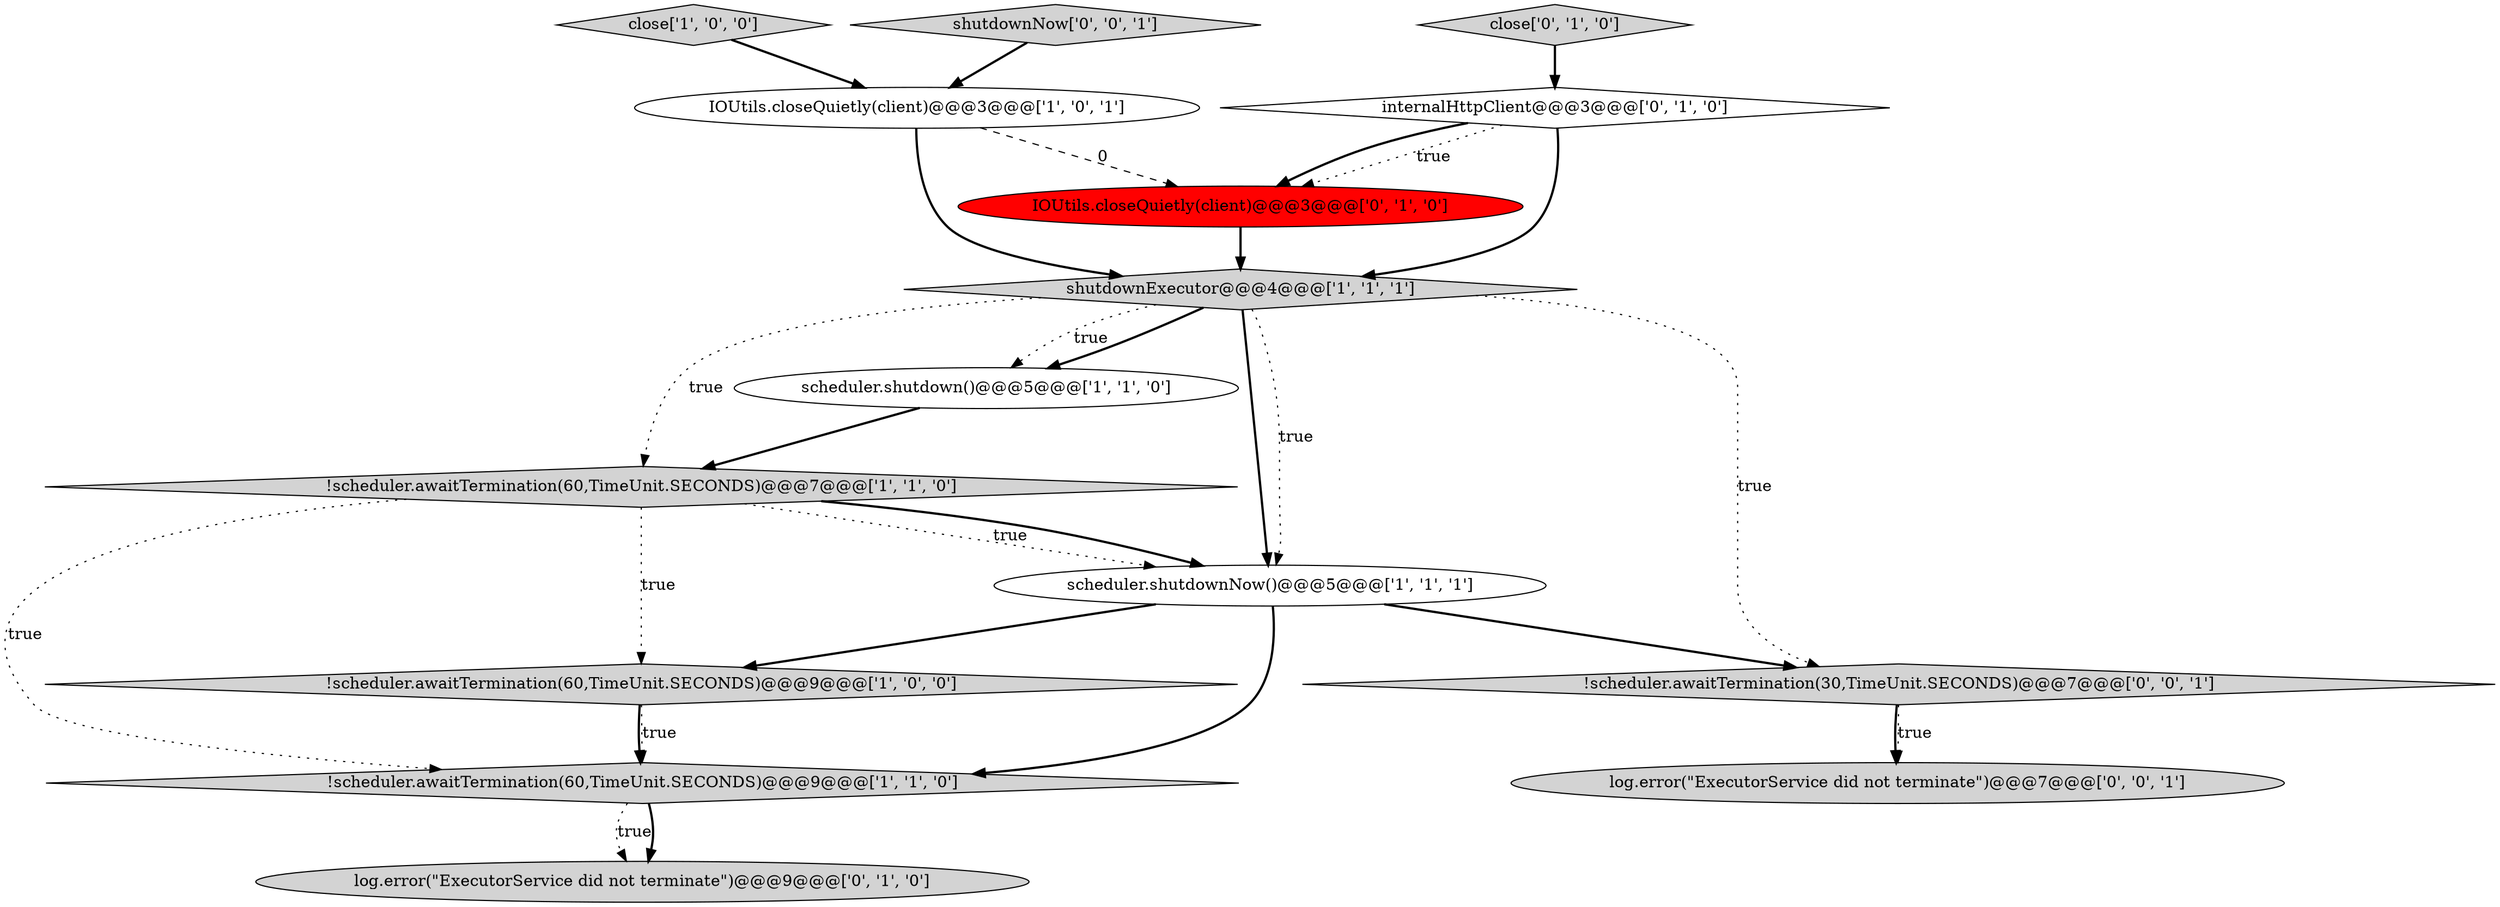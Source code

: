 digraph {
6 [style = filled, label = "!scheduler.awaitTermination(60,TimeUnit.SECONDS)@@@9@@@['1', '1', '0']", fillcolor = lightgray, shape = diamond image = "AAA0AAABBB1BBB"];
7 [style = filled, label = "IOUtils.closeQuietly(client)@@@3@@@['1', '0', '1']", fillcolor = white, shape = ellipse image = "AAA0AAABBB1BBB"];
5 [style = filled, label = "scheduler.shutdown()@@@5@@@['1', '1', '0']", fillcolor = white, shape = ellipse image = "AAA0AAABBB1BBB"];
4 [style = filled, label = "shutdownExecutor@@@4@@@['1', '1', '1']", fillcolor = lightgray, shape = diamond image = "AAA0AAABBB1BBB"];
14 [style = filled, label = "!scheduler.awaitTermination(30,TimeUnit.SECONDS)@@@7@@@['0', '0', '1']", fillcolor = lightgray, shape = diamond image = "AAA0AAABBB3BBB"];
3 [style = filled, label = "scheduler.shutdownNow()@@@5@@@['1', '1', '1']", fillcolor = white, shape = ellipse image = "AAA0AAABBB1BBB"];
10 [style = filled, label = "close['0', '1', '0']", fillcolor = lightgray, shape = diamond image = "AAA0AAABBB2BBB"];
11 [style = filled, label = "IOUtils.closeQuietly(client)@@@3@@@['0', '1', '0']", fillcolor = red, shape = ellipse image = "AAA1AAABBB2BBB"];
12 [style = filled, label = "log.error(\"ExecutorService did not terminate\")@@@7@@@['0', '0', '1']", fillcolor = lightgray, shape = ellipse image = "AAA0AAABBB3BBB"];
1 [style = filled, label = "!scheduler.awaitTermination(60,TimeUnit.SECONDS)@@@9@@@['1', '0', '0']", fillcolor = lightgray, shape = diamond image = "AAA0AAABBB1BBB"];
2 [style = filled, label = "!scheduler.awaitTermination(60,TimeUnit.SECONDS)@@@7@@@['1', '1', '0']", fillcolor = lightgray, shape = diamond image = "AAA0AAABBB1BBB"];
8 [style = filled, label = "log.error(\"ExecutorService did not terminate\")@@@9@@@['0', '1', '0']", fillcolor = lightgray, shape = ellipse image = "AAA0AAABBB2BBB"];
13 [style = filled, label = "shutdownNow['0', '0', '1']", fillcolor = lightgray, shape = diamond image = "AAA0AAABBB3BBB"];
0 [style = filled, label = "close['1', '0', '0']", fillcolor = lightgray, shape = diamond image = "AAA0AAABBB1BBB"];
9 [style = filled, label = "internalHttpClient@@@3@@@['0', '1', '0']", fillcolor = white, shape = diamond image = "AAA0AAABBB2BBB"];
2->3 [style = dotted, label="true"];
4->5 [style = dotted, label="true"];
4->3 [style = bold, label=""];
9->11 [style = bold, label=""];
14->12 [style = dotted, label="true"];
3->1 [style = bold, label=""];
9->4 [style = bold, label=""];
2->3 [style = bold, label=""];
3->14 [style = bold, label=""];
11->4 [style = bold, label=""];
9->11 [style = dotted, label="true"];
7->11 [style = dashed, label="0"];
3->6 [style = bold, label=""];
7->4 [style = bold, label=""];
4->14 [style = dotted, label="true"];
0->7 [style = bold, label=""];
5->2 [style = bold, label=""];
1->6 [style = bold, label=""];
4->3 [style = dotted, label="true"];
2->6 [style = dotted, label="true"];
2->1 [style = dotted, label="true"];
13->7 [style = bold, label=""];
6->8 [style = dotted, label="true"];
14->12 [style = bold, label=""];
6->8 [style = bold, label=""];
1->6 [style = dotted, label="true"];
10->9 [style = bold, label=""];
4->5 [style = bold, label=""];
4->2 [style = dotted, label="true"];
}
